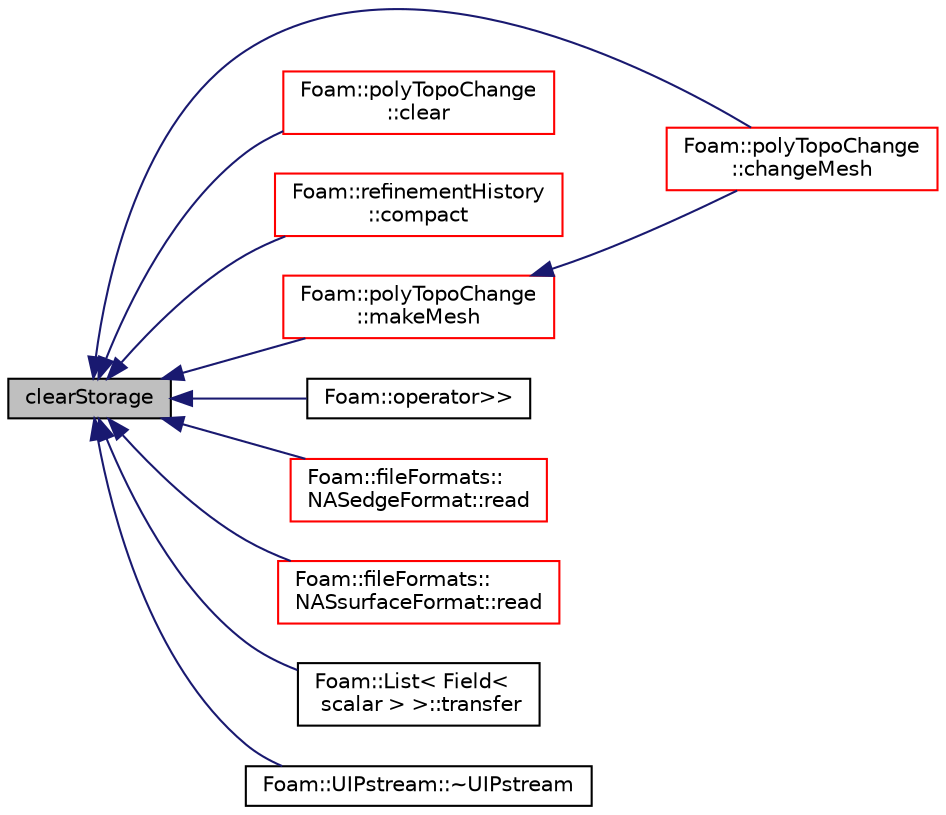 digraph "clearStorage"
{
  bgcolor="transparent";
  edge [fontname="Helvetica",fontsize="10",labelfontname="Helvetica",labelfontsize="10"];
  node [fontname="Helvetica",fontsize="10",shape=record];
  rankdir="LR";
  Node466 [label="clearStorage",height=0.2,width=0.4,color="black", fillcolor="grey75", style="filled", fontcolor="black"];
  Node466 -> Node467 [dir="back",color="midnightblue",fontsize="10",style="solid",fontname="Helvetica"];
  Node467 [label="Foam::polyTopoChange\l::changeMesh",height=0.2,width=0.4,color="red",URL="$a22449.html#a1b105b13373ba9f1c7685f873b250cf2",tooltip="Inplace changes mesh without change of patches. "];
  Node466 -> Node536 [dir="back",color="midnightblue",fontsize="10",style="solid",fontname="Helvetica"];
  Node536 [label="Foam::polyTopoChange\l::clear",height=0.2,width=0.4,color="red",URL="$a22449.html#ac8bb3912a3ce86b15842e79d0b421204",tooltip="Clear all storage. "];
  Node466 -> Node589 [dir="back",color="midnightblue",fontsize="10",style="solid",fontname="Helvetica"];
  Node589 [label="Foam::refinementHistory\l::compact",height=0.2,width=0.4,color="red",URL="$a22421.html#a043cdfc194924194e381a986c229569e",tooltip="Compact splitCells_. Removes all freeSplitCells_ elements. "];
  Node466 -> Node597 [dir="back",color="midnightblue",fontsize="10",style="solid",fontname="Helvetica"];
  Node597 [label="Foam::polyTopoChange\l::makeMesh",height=0.2,width=0.4,color="red",URL="$a22449.html#a53cd346c4116b75d2e9540d07c212149",tooltip="Create new mesh with old mesh patches. "];
  Node597 -> Node467 [dir="back",color="midnightblue",fontsize="10",style="solid",fontname="Helvetica"];
  Node466 -> Node598 [dir="back",color="midnightblue",fontsize="10",style="solid",fontname="Helvetica"];
  Node598 [label="Foam::operator\>\>",height=0.2,width=0.4,color="black",URL="$a21851.html#a2e9805ab1428657e6e83588fba75aaa3"];
  Node466 -> Node599 [dir="back",color="midnightblue",fontsize="10",style="solid",fontname="Helvetica"];
  Node599 [label="Foam::fileFormats::\lNASedgeFormat::read",height=0.2,width=0.4,color="red",URL="$a22533.html#a464ebd67acbdff0014d4dae69e3ec4be",tooltip="Read from a file. "];
  Node466 -> Node602 [dir="back",color="midnightblue",fontsize="10",style="solid",fontname="Helvetica"];
  Node602 [label="Foam::fileFormats::\lNASsurfaceFormat::read",height=0.2,width=0.4,color="red",URL="$a30861.html#a464ebd67acbdff0014d4dae69e3ec4be",tooltip="Read from a file. "];
  Node466 -> Node605 [dir="back",color="midnightblue",fontsize="10",style="solid",fontname="Helvetica"];
  Node605 [label="Foam::List\< Field\<\l scalar \> \>::transfer",height=0.2,width=0.4,color="black",URL="$a26833.html#a34794c2764b2d8c8a89cc382a070da2d",tooltip="Transfer the contents of the argument List into this list. "];
  Node466 -> Node606 [dir="back",color="midnightblue",fontsize="10",style="solid",fontname="Helvetica"];
  Node606 [label="Foam::UIPstream::~UIPstream",height=0.2,width=0.4,color="black",URL="$a27365.html#a17a7ee4841c706feefb3043d692e3bcf",tooltip="Destructor. "];
}
